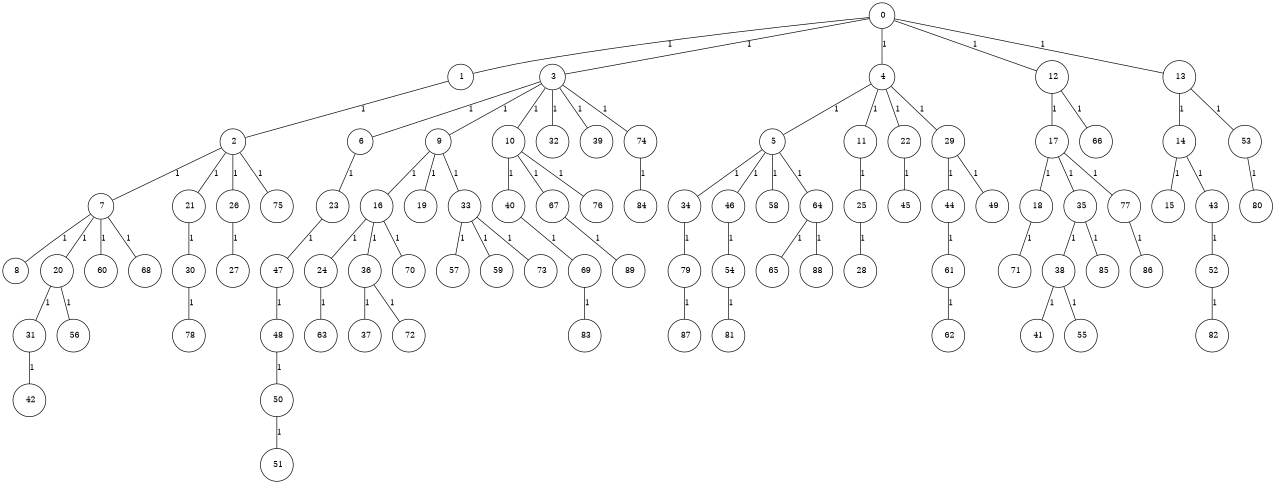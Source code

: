 graph G {
size="8.5,11;"
ratio = "expand;"
fixedsize="true;"
overlap="scale;"
node[shape=circle,width=.12,hight=.12,fontsize=12]
edge[fontsize=12]

0[label=" 0" color=black, pos="0.25371116,0.51397961!"];
1[label=" 1" color=black, pos="1.3821499,2.5009411!"];
2[label=" 2" color=black, pos="1.0858265,2.3941377!"];
3[label=" 3" color=black, pos="2.4530556,0.86659402!"];
4[label=" 4" color=black, pos="0.22723655,1.8695292!"];
5[label=" 5" color=black, pos="1.4117431,2.5311109!"];
6[label=" 6" color=black, pos="0.15353374,2.9875549!"];
7[label=" 7" color=black, pos="2.9017656,2.4414904!"];
8[label=" 8" color=black, pos="1.5774928,0.045945306!"];
9[label=" 9" color=black, pos="2.310984,1.3499116!"];
10[label=" 10" color=black, pos="0.61480207,2.9344866!"];
11[label=" 11" color=black, pos="2.3836293,0.62524804!"];
12[label=" 12" color=black, pos="0.93950551,1.922132!"];
13[label=" 13" color=black, pos="2.4186086,2.9319057!"];
14[label=" 14" color=black, pos="0.50771701,1.2871218!"];
15[label=" 15" color=black, pos="2.4490869,1.5649593!"];
16[label=" 16" color=black, pos="1.6840821,2.9862225!"];
17[label=" 17" color=black, pos="0.15779103,1.3918766!"];
18[label=" 18" color=black, pos="2.0801833,1.8404507!"];
19[label=" 19" color=black, pos="1.1274438,0.074678393!"];
20[label=" 20" color=black, pos="1.9604761,1.4181979!"];
21[label=" 21" color=black, pos="2.4500533,0.951227!"];
22[label=" 22" color=black, pos="1.2695642,0.36725289!"];
23[label=" 23" color=black, pos="2.9669609,1.7452309!"];
24[label=" 24" color=black, pos="1.5431168,2.6461092!"];
25[label=" 25" color=black, pos="1.0675874,1.4735009!"];
26[label=" 26" color=black, pos="0.36434896,0.61158329!"];
27[label=" 27" color=black, pos="2.7796504,1.558742!"];
28[label=" 28" color=black, pos="1.6830721,0.11921117!"];
29[label=" 29" color=black, pos="2.3270435,1.0908957!"];
30[label=" 30" color=black, pos="0.30878695,0.31525876!"];
31[label=" 31" color=black, pos="2.3903608,2.926791!"];
32[label=" 32" color=black, pos="0.79194297,2.6343854!"];
33[label=" 33" color=black, pos="2.6108859,2.0073011!"];
34[label=" 34" color=black, pos="1.421838,1.4670276!"];
35[label=" 35" color=black, pos="1.305146,2.941615!"];
36[label=" 36" color=black, pos="1.0027095,1.1213435!"];
37[label=" 37" color=black, pos="1.1312643,1.9263606!"];
38[label=" 38" color=black, pos="2.6703879,2.7157992!"];
39[label=" 39" color=black, pos="0.30210896,2.9942263!"];
40[label=" 40" color=black, pos="2.2154902,0.95358228!"];
41[label=" 41" color=black, pos="0.73649808,1.801611!"];
42[label=" 42" color=black, pos="1.5797677,0.35982456!"];
43[label=" 43" color=black, pos="0.29440821,2.8731319!"];
44[label=" 44" color=black, pos="0.36226566,1.6268706!"];
45[label=" 45" color=black, pos="0.20671464,0.93358123!"];
46[label=" 46" color=black, pos="2.7948506,2.9378512!"];
47[label=" 47" color=black, pos="2.2919705,0.19101145!"];
48[label=" 48" color=black, pos="2.5606892,1.3338369!"];
49[label=" 49" color=black, pos="0.10547708,0.45552338!"];
50[label=" 50" color=black, pos="2.4040865,1.5701585!"];
51[label=" 51" color=black, pos="0.11678746,1.9956124!"];
52[label=" 52" color=black, pos="2.4377657,1.9725831!"];
53[label=" 53" color=black, pos="0.17571422,0.52158289!"];
54[label=" 54" color=black, pos="0.5555447,2.0675243!"];
55[label=" 55" color=black, pos="0.39151157,0.35497591!"];
56[label=" 56" color=black, pos="1.4031295,2.2493881!"];
57[label=" 57" color=black, pos="2.8242606,1.1938513!"];
58[label=" 58" color=black, pos="2.5202594,2.9268417!"];
59[label=" 59" color=black, pos="0.20730018,1.1161!"];
60[label=" 60" color=black, pos="2.5449371,1.2895463!"];
61[label=" 61" color=black, pos="0.99484739,1.6912161!"];
62[label=" 62" color=black, pos="0.27056328,2.3979073!"];
63[label=" 63" color=black, pos="1.0172761,0.61427564!"];
64[label=" 64" color=black, pos="1.441696,0.92901218!"];
65[label=" 65" color=black, pos="1.5685752,2.4943036!"];
66[label=" 66" color=black, pos="1.8868733,1.7258814!"];
67[label=" 67" color=black, pos="0.34359951,0.73923943!"];
68[label=" 68" color=black, pos="1.9306644,2.609188!"];
69[label=" 69" color=black, pos="0.83991491,1.4759039!"];
70[label=" 70" color=black, pos="0.059144458,0.77255304!"];
71[label=" 71" color=black, pos="2.6266944,2.4968262!"];
72[label=" 72" color=black, pos="1.2504924,0.33434689!"];
73[label=" 73" color=black, pos="1.5487019,1.9079021!"];
74[label=" 74" color=black, pos="1.2497959,0.52974876!"];
75[label=" 75" color=black, pos="1.4757649,2.4819321!"];
76[label=" 76" color=black, pos="2.2977739,2.3319411!"];
77[label=" 77" color=black, pos="2.3915241,1.248167!"];
78[label=" 78" color=black, pos="1.6816562,1.5270892!"];
79[label=" 79" color=black, pos="2.4075487,2.3767409!"];
80[label=" 80" color=black, pos="0.44975377,1.4771086!"];
81[label=" 81" color=black, pos="0.53973833,2.4340309!"];
82[label=" 82" color=black, pos="0.018794226,2.3829297!"];
83[label=" 83" color=black, pos="0.23276786,2.9009884!"];
84[label=" 84" color=black, pos="0.95598182,0.66823058!"];
85[label=" 85" color=black, pos="1.0407745,0.79817447!"];
86[label=" 86" color=black, pos="0.93711762,1.0307813!"];
87[label=" 87" color=black, pos="0.34917898,0.0027074437!"];
88[label=" 88" color=black, pos="2.1186099,0.79738843!"];
89[label=" 89" color=black, pos="1.8648268,0.44788254!"];
0--1[label="1"]
0--3[label="1"]
0--4[label="1"]
0--12[label="1"]
0--13[label="1"]
1--2[label="1"]
2--7[label="1"]
2--21[label="1"]
2--26[label="1"]
2--75[label="1"]
3--6[label="1"]
3--9[label="1"]
3--10[label="1"]
3--32[label="1"]
3--39[label="1"]
3--74[label="1"]
4--5[label="1"]
4--11[label="1"]
4--22[label="1"]
4--29[label="1"]
5--34[label="1"]
5--46[label="1"]
5--58[label="1"]
5--64[label="1"]
6--23[label="1"]
7--8[label="1"]
7--20[label="1"]
7--60[label="1"]
7--68[label="1"]
9--16[label="1"]
9--19[label="1"]
9--33[label="1"]
10--40[label="1"]
10--67[label="1"]
10--76[label="1"]
11--25[label="1"]
12--17[label="1"]
12--66[label="1"]
13--14[label="1"]
13--53[label="1"]
14--15[label="1"]
14--43[label="1"]
16--24[label="1"]
16--36[label="1"]
16--70[label="1"]
17--18[label="1"]
17--35[label="1"]
17--77[label="1"]
18--71[label="1"]
20--31[label="1"]
20--56[label="1"]
21--30[label="1"]
22--45[label="1"]
23--47[label="1"]
24--63[label="1"]
25--28[label="1"]
26--27[label="1"]
29--44[label="1"]
29--49[label="1"]
30--78[label="1"]
31--42[label="1"]
33--57[label="1"]
33--59[label="1"]
33--73[label="1"]
34--79[label="1"]
35--38[label="1"]
35--85[label="1"]
36--37[label="1"]
36--72[label="1"]
38--41[label="1"]
38--55[label="1"]
40--69[label="1"]
43--52[label="1"]
44--61[label="1"]
46--54[label="1"]
47--48[label="1"]
48--50[label="1"]
50--51[label="1"]
52--82[label="1"]
53--80[label="1"]
54--81[label="1"]
61--62[label="1"]
64--65[label="1"]
64--88[label="1"]
67--89[label="1"]
69--83[label="1"]
74--84[label="1"]
77--86[label="1"]
79--87[label="1"]

}
